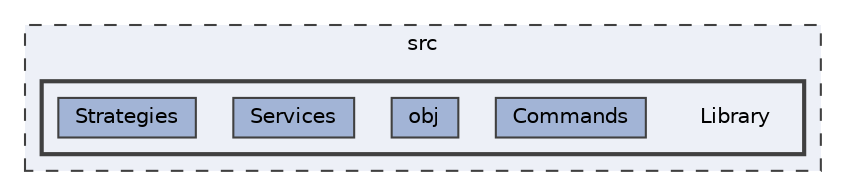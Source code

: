 digraph "C:/Repos/pii_2024_2_equipo10/src/Library"
{
 // INTERACTIVE_SVG=YES
 // LATEX_PDF_SIZE
  bgcolor="transparent";
  edge [fontname=Helvetica,fontsize=10,labelfontname=Helvetica,labelfontsize=10];
  node [fontname=Helvetica,fontsize=10,shape=box,height=0.2,width=0.4];
  compound=true
  subgraph clusterdir_68267d1309a1af8e8297ef4c3efbcdba {
    graph [ bgcolor="#edf0f7", pencolor="grey25", label="src", fontname=Helvetica,fontsize=10 style="filled,dashed", URL="dir_68267d1309a1af8e8297ef4c3efbcdba.html",tooltip=""]
  subgraph clusterdir_f741251061e5c7c7ed48ab45c3348f11 {
    graph [ bgcolor="#edf0f7", pencolor="grey25", label="", fontname=Helvetica,fontsize=10 style="filled,bold", URL="dir_f741251061e5c7c7ed48ab45c3348f11.html",tooltip=""]
    dir_f741251061e5c7c7ed48ab45c3348f11 [shape=plaintext, label="Library"];
  dir_c008c50350ae5a8ff46a2d72b681473c [label="Commands", fillcolor="#a2b4d6", color="grey25", style="filled", URL="dir_c008c50350ae5a8ff46a2d72b681473c.html",tooltip=""];
  dir_489a34f874ee199237b4241587f8b6f5 [label="obj", fillcolor="#a2b4d6", color="grey25", style="filled", URL="dir_489a34f874ee199237b4241587f8b6f5.html",tooltip=""];
  dir_f34ccfc2e84e060712e8a2693295cc54 [label="Services", fillcolor="#a2b4d6", color="grey25", style="filled", URL="dir_f34ccfc2e84e060712e8a2693295cc54.html",tooltip=""];
  dir_108adb7f52394b4be7b82306086f5ed3 [label="Strategies", fillcolor="#a2b4d6", color="grey25", style="filled", URL="dir_108adb7f52394b4be7b82306086f5ed3.html",tooltip=""];
  }
  }
}
